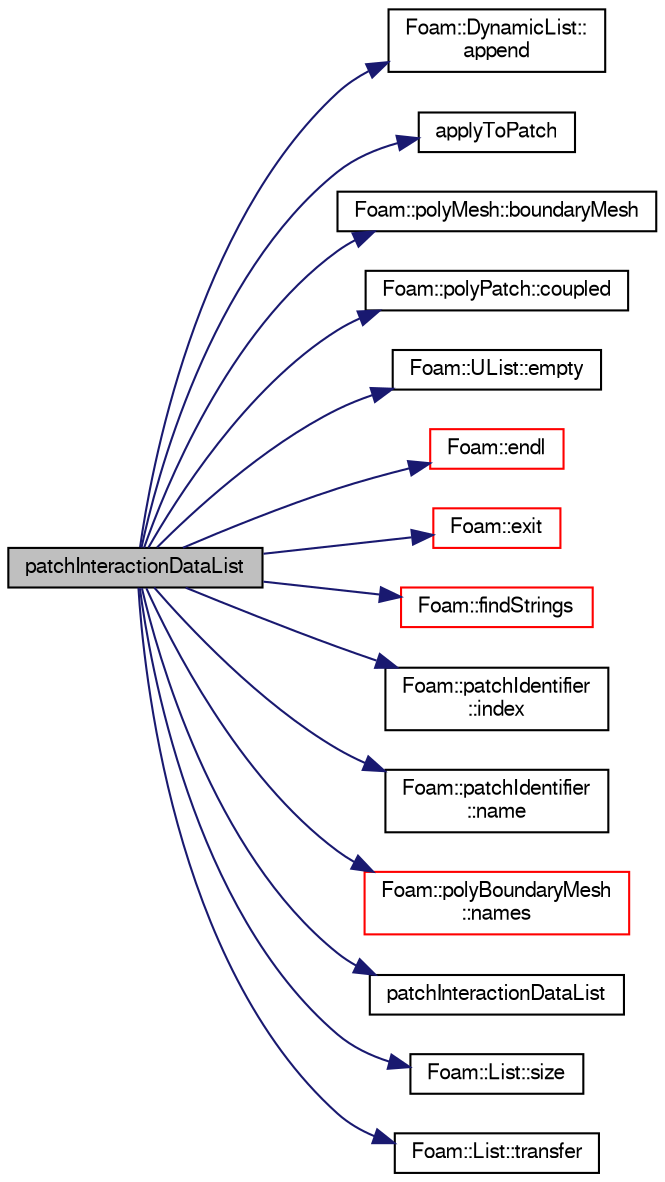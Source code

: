digraph "patchInteractionDataList"
{
  bgcolor="transparent";
  edge [fontname="FreeSans",fontsize="10",labelfontname="FreeSans",labelfontsize="10"];
  node [fontname="FreeSans",fontsize="10",shape=record];
  rankdir="LR";
  Node5 [label="patchInteractionDataList",height=0.2,width=0.4,color="black", fillcolor="grey75", style="filled", fontcolor="black"];
  Node5 -> Node6 [color="midnightblue",fontsize="10",style="solid",fontname="FreeSans"];
  Node6 [label="Foam::DynamicList::\lappend",height=0.2,width=0.4,color="black",URL="$a25890.html#a7b67b42af715604376ad63a681dee6d8",tooltip="Append an element at the end of the list. "];
  Node5 -> Node7 [color="midnightblue",fontsize="10",style="solid",fontname="FreeSans"];
  Node7 [label="applyToPatch",height=0.2,width=0.4,color="black",URL="$a24178.html#a1dc302e1a069c73e881555feae3ef168",tooltip="Return label of group containing patch id. "];
  Node5 -> Node8 [color="midnightblue",fontsize="10",style="solid",fontname="FreeSans"];
  Node8 [label="Foam::polyMesh::boundaryMesh",height=0.2,width=0.4,color="black",URL="$a27410.html#a9f2b68c134340291eda6197f47f25484",tooltip="Return boundary mesh. "];
  Node5 -> Node9 [color="midnightblue",fontsize="10",style="solid",fontname="FreeSans"];
  Node9 [label="Foam::polyPatch::coupled",height=0.2,width=0.4,color="black",URL="$a27478.html#a39c01db0e66d00fe0621a0c7e5fc4ead",tooltip="Return true if this patch is geometrically coupled (i.e. faces and. "];
  Node5 -> Node10 [color="midnightblue",fontsize="10",style="solid",fontname="FreeSans"];
  Node10 [label="Foam::UList::empty",height=0.2,width=0.4,color="black",URL="$a25698.html#a644718bb2fb240de962dc3c9a1fdf0dc",tooltip="Return true if the UList is empty (ie, size() is zero). "];
  Node5 -> Node11 [color="midnightblue",fontsize="10",style="solid",fontname="FreeSans"];
  Node11 [label="Foam::endl",height=0.2,width=0.4,color="red",URL="$a21124.html#a2db8fe02a0d3909e9351bb4275b23ce4",tooltip="Add newline and flush stream. "];
  Node5 -> Node13 [color="midnightblue",fontsize="10",style="solid",fontname="FreeSans"];
  Node13 [label="Foam::exit",height=0.2,width=0.4,color="red",URL="$a21124.html#a06ca7250d8e89caf05243ec094843642"];
  Node5 -> Node58 [color="midnightblue",fontsize="10",style="solid",fontname="FreeSans"];
  Node58 [label="Foam::findStrings",height=0.2,width=0.4,color="red",URL="$a21124.html#a24d78dbd0055269ca2a05f27a1edebff",tooltip="Return true if string matches one of the regular expressions. "];
  Node5 -> Node64 [color="midnightblue",fontsize="10",style="solid",fontname="FreeSans"];
  Node64 [label="Foam::patchIdentifier\l::index",height=0.2,width=0.4,color="black",URL="$a27122.html#a4a438520bb14406481732edc13c119c7",tooltip="Return the index of this patch in the boundaryMesh. "];
  Node5 -> Node65 [color="midnightblue",fontsize="10",style="solid",fontname="FreeSans"];
  Node65 [label="Foam::patchIdentifier\l::name",height=0.2,width=0.4,color="black",URL="$a27122.html#acc80e00a8ac919288fb55bd14cc88bf6",tooltip="Return name. "];
  Node5 -> Node66 [color="midnightblue",fontsize="10",style="solid",fontname="FreeSans"];
  Node66 [label="Foam::polyBoundaryMesh\l::names",height=0.2,width=0.4,color="red",URL="$a27402.html#ada6aa4fc7adb36994dc5e27d319a3acc",tooltip="Return a list of patch names. "];
  Node5 -> Node68 [color="midnightblue",fontsize="10",style="solid",fontname="FreeSans"];
  Node68 [label="patchInteractionDataList",height=0.2,width=0.4,color="black",URL="$a24178.html#aa4a1e806290a1314bfed80834b65de80",tooltip="Construct null. "];
  Node5 -> Node69 [color="midnightblue",fontsize="10",style="solid",fontname="FreeSans"];
  Node69 [label="Foam::List::size",height=0.2,width=0.4,color="black",URL="$a25694.html#a8a5f6fa29bd4b500caf186f60245b384",tooltip="Override size to be inconsistent with allocated storage. "];
  Node5 -> Node70 [color="midnightblue",fontsize="10",style="solid",fontname="FreeSans"];
  Node70 [label="Foam::List::transfer",height=0.2,width=0.4,color="black",URL="$a25694.html#a25ad1d2084d16b234b0cf91c07e832c0",tooltip="Transfer the contents of the argument List into this list. "];
}
